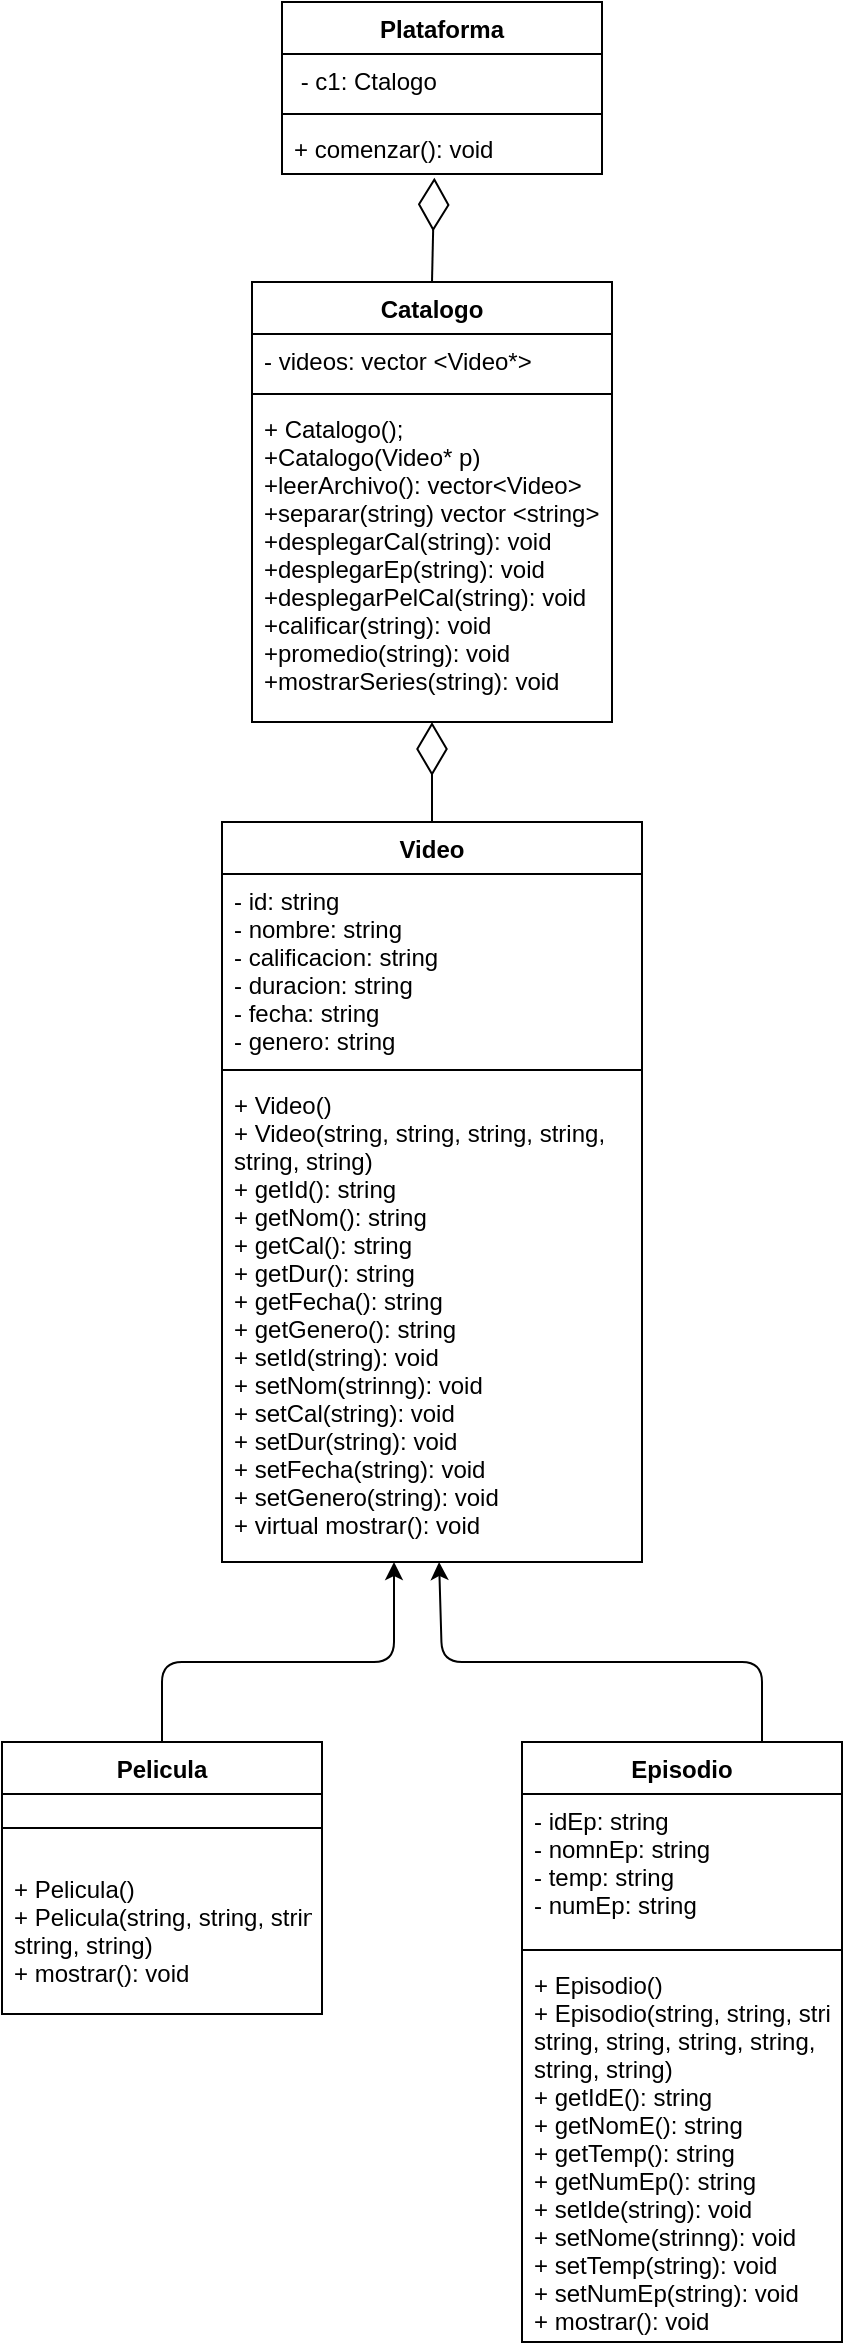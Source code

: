 <mxfile>
    <diagram id="5HoLz7BxKs2Qhsd8j-4-" name="Page-1">
        <mxGraphModel dx="343" dy="1669" grid="1" gridSize="10" guides="1" tooltips="1" connect="1" arrows="1" fold="1" page="1" pageScale="1" pageWidth="827" pageHeight="1169" math="0" shadow="0">
            <root>
                <mxCell id="0"/>
                <mxCell id="1" parent="0"/>
                <mxCell id="2" value="Video" style="swimlane;fontStyle=1;align=center;verticalAlign=top;childLayout=stackLayout;horizontal=1;startSize=26;horizontalStack=0;resizeParent=1;resizeParentMax=0;resizeLast=0;collapsible=1;marginBottom=0;" parent="1" vertex="1">
                    <mxGeometry x="290" y="400" width="210" height="370" as="geometry"/>
                </mxCell>
                <mxCell id="3" value="- id: string&#10;- nombre: string&#10;- calificacion: string&#10;- duracion: string&#10;- fecha: string&#10;- genero: string" style="text;strokeColor=none;fillColor=none;align=left;verticalAlign=top;spacingLeft=4;spacingRight=4;overflow=hidden;rotatable=0;points=[[0,0.5],[1,0.5]];portConstraint=eastwest;" parent="2" vertex="1">
                    <mxGeometry y="26" width="210" height="94" as="geometry"/>
                </mxCell>
                <mxCell id="4" value="" style="line;strokeWidth=1;fillColor=none;align=left;verticalAlign=middle;spacingTop=-1;spacingLeft=3;spacingRight=3;rotatable=0;labelPosition=right;points=[];portConstraint=eastwest;strokeColor=inherit;" parent="2" vertex="1">
                    <mxGeometry y="120" width="210" height="8" as="geometry"/>
                </mxCell>
                <mxCell id="5" value="+ Video()&#10;+ Video(string, string, string, string, &#10;string, string)&#10;+ getId(): string&#10;+ getNom(): string&#10;+ getCal(): string&#10;+ getDur(): string&#10;+ getFecha(): string&#10;+ getGenero(): string&#10;+ setId(string): void&#10;+ setNom(strinng): void&#10;+ setCal(string): void&#10;+ setDur(string): void&#10;+ setFecha(string): void&#10;+ setGenero(string): void&#10;+ virtual mostrar(): void&#10;" style="text;strokeColor=none;fillColor=none;align=left;verticalAlign=top;spacingLeft=4;spacingRight=4;overflow=hidden;rotatable=0;points=[[0,0.5],[1,0.5]];portConstraint=eastwest;fontStyle=0" parent="2" vertex="1">
                    <mxGeometry y="128" width="210" height="242" as="geometry"/>
                </mxCell>
                <mxCell id="30" style="edgeStyle=none;html=1;exitX=0.5;exitY=0;exitDx=0;exitDy=0;" edge="1" parent="1" source="6">
                    <mxGeometry relative="1" as="geometry">
                        <mxPoint x="376" y="770" as="targetPoint"/>
                        <Array as="points">
                            <mxPoint x="260" y="820"/>
                            <mxPoint x="376" y="820"/>
                        </Array>
                    </mxGeometry>
                </mxCell>
                <mxCell id="6" value="Pelicula&#10;" style="swimlane;fontStyle=1;align=center;verticalAlign=top;childLayout=stackLayout;horizontal=1;startSize=26;horizontalStack=0;resizeParent=1;resizeParentMax=0;resizeLast=0;collapsible=1;marginBottom=0;" parent="1" vertex="1">
                    <mxGeometry x="180" y="860" width="160" height="136" as="geometry"/>
                </mxCell>
                <mxCell id="8" value="" style="line;strokeWidth=1;fillColor=none;align=left;verticalAlign=middle;spacingTop=-1;spacingLeft=3;spacingRight=3;rotatable=0;labelPosition=right;points=[];portConstraint=eastwest;strokeColor=inherit;" parent="6" vertex="1">
                    <mxGeometry y="26" width="160" height="34" as="geometry"/>
                </mxCell>
                <mxCell id="9" value="+ Pelicula()&#10;+ Pelicula(string, string, string, string,&#10;string, string) &#10;+ mostrar(): void" style="text;strokeColor=none;fillColor=none;align=left;verticalAlign=top;spacingLeft=4;spacingRight=4;overflow=hidden;rotatable=0;points=[[0,0.5],[1,0.5]];portConstraint=eastwest;" parent="6" vertex="1">
                    <mxGeometry y="60" width="160" height="76" as="geometry"/>
                </mxCell>
                <mxCell id="26" style="edgeStyle=none;html=1;exitX=0.75;exitY=0;exitDx=0;exitDy=0;" edge="1" parent="1" source="14" target="5">
                    <mxGeometry relative="1" as="geometry">
                        <Array as="points">
                            <mxPoint x="560" y="820"/>
                            <mxPoint x="480" y="820"/>
                            <mxPoint x="400" y="820"/>
                        </Array>
                    </mxGeometry>
                </mxCell>
                <mxCell id="14" value="Episodio" style="swimlane;fontStyle=1;align=center;verticalAlign=top;childLayout=stackLayout;horizontal=1;startSize=26;horizontalStack=0;resizeParent=1;resizeParentMax=0;resizeLast=0;collapsible=1;marginBottom=0;" parent="1" vertex="1">
                    <mxGeometry x="440" y="860" width="160" height="300" as="geometry"/>
                </mxCell>
                <mxCell id="15" value="- idEp: string&#10;- nomnEp: string&#10;- temp: string&#10;- numEp: string" style="text;strokeColor=none;fillColor=none;align=left;verticalAlign=top;spacingLeft=4;spacingRight=4;overflow=hidden;rotatable=0;points=[[0,0.5],[1,0.5]];portConstraint=eastwest;" parent="14" vertex="1">
                    <mxGeometry y="26" width="160" height="74" as="geometry"/>
                </mxCell>
                <mxCell id="16" value="" style="line;strokeWidth=1;fillColor=none;align=left;verticalAlign=middle;spacingTop=-1;spacingLeft=3;spacingRight=3;rotatable=0;labelPosition=right;points=[];portConstraint=eastwest;strokeColor=inherit;" parent="14" vertex="1">
                    <mxGeometry y="100" width="160" height="8" as="geometry"/>
                </mxCell>
                <mxCell id="17" value="+ Episodio()&#10;+ Episodio(string, string, string, string,&#10;string, string, string, string,&#10;string, string)&#10;+ getIdE(): string&#10;+ getNomE(): string&#10;+ getTemp(): string&#10;+ getNumEp(): string&#10;+ setIde(string): void&#10;+ setNome(strinng): void&#10;+ setTemp(string): void&#10;+ setNumEp(string): void&#10;+ mostrar(): void&#10;" style="text;strokeColor=none;fillColor=none;align=left;verticalAlign=top;spacingLeft=4;spacingRight=4;overflow=hidden;rotatable=0;points=[[0,0.5],[1,0.5]];portConstraint=eastwest;" parent="14" vertex="1">
                    <mxGeometry y="108" width="160" height="192" as="geometry"/>
                </mxCell>
                <mxCell id="18" value="Catalogo" style="swimlane;fontStyle=1;align=center;verticalAlign=top;childLayout=stackLayout;horizontal=1;startSize=26;horizontalStack=0;resizeParent=1;resizeParentMax=0;resizeLast=0;collapsible=1;marginBottom=0;" parent="1" vertex="1">
                    <mxGeometry x="305" y="130" width="180" height="220" as="geometry"/>
                </mxCell>
                <mxCell id="19" value="- videos: vector &lt;Video*&gt;" style="text;strokeColor=none;fillColor=none;align=left;verticalAlign=top;spacingLeft=4;spacingRight=4;overflow=hidden;rotatable=0;points=[[0,0.5],[1,0.5]];portConstraint=eastwest;" parent="18" vertex="1">
                    <mxGeometry y="26" width="180" height="26" as="geometry"/>
                </mxCell>
                <mxCell id="20" value="" style="line;strokeWidth=1;fillColor=none;align=left;verticalAlign=middle;spacingTop=-1;spacingLeft=3;spacingRight=3;rotatable=0;labelPosition=right;points=[];portConstraint=eastwest;strokeColor=inherit;" parent="18" vertex="1">
                    <mxGeometry y="52" width="180" height="8" as="geometry"/>
                </mxCell>
                <mxCell id="21" value="+ Catalogo();&#10;+Catalogo(Video* p)&#10;+leerArchivo(): vector&lt;Video&gt;&#10;+separar(string) vector &lt;string&gt;&#10;+desplegarCal(string): void&#10;+desplegarEp(string): void&#10;+desplegarPelCal(string): void&#10;+calificar(string): void&#10;+promedio(string): void&#10;+mostrarSeries(string): void&#10;&#10;&#10;" style="text;strokeColor=none;fillColor=none;align=left;verticalAlign=top;spacingLeft=4;spacingRight=4;overflow=hidden;rotatable=0;points=[[0,0.5],[1,0.5]];portConstraint=eastwest;" parent="18" vertex="1">
                    <mxGeometry y="60" width="180" height="160" as="geometry"/>
                </mxCell>
                <mxCell id="22" value="Plataforma" style="swimlane;fontStyle=1;align=center;verticalAlign=top;childLayout=stackLayout;horizontal=1;startSize=26;horizontalStack=0;resizeParent=1;resizeParentMax=0;resizeLast=0;collapsible=1;marginBottom=0;" parent="1" vertex="1">
                    <mxGeometry x="320" y="-10" width="160" height="86" as="geometry"/>
                </mxCell>
                <mxCell id="23" value=" - c1: Ctalogo" style="text;strokeColor=none;fillColor=none;align=left;verticalAlign=top;spacingLeft=4;spacingRight=4;overflow=hidden;rotatable=0;points=[[0,0.5],[1,0.5]];portConstraint=eastwest;" parent="22" vertex="1">
                    <mxGeometry y="26" width="160" height="26" as="geometry"/>
                </mxCell>
                <mxCell id="24" value="" style="line;strokeWidth=1;fillColor=none;align=left;verticalAlign=middle;spacingTop=-1;spacingLeft=3;spacingRight=3;rotatable=0;labelPosition=right;points=[];portConstraint=eastwest;strokeColor=inherit;" parent="22" vertex="1">
                    <mxGeometry y="52" width="160" height="8" as="geometry"/>
                </mxCell>
                <mxCell id="25" value="+ comenzar(): void" style="text;strokeColor=none;fillColor=none;align=left;verticalAlign=top;spacingLeft=4;spacingRight=4;overflow=hidden;rotatable=0;points=[[0,0.5],[1,0.5]];portConstraint=eastwest;" parent="22" vertex="1">
                    <mxGeometry y="60" width="160" height="26" as="geometry"/>
                </mxCell>
                <mxCell id="31" value="" style="endArrow=diamondThin;endFill=0;endSize=24;html=1;exitX=0.5;exitY=0;exitDx=0;exitDy=0;" edge="1" parent="1" source="2" target="21">
                    <mxGeometry width="160" relative="1" as="geometry">
                        <mxPoint x="292.4" y="589.948" as="sourcePoint"/>
                        <mxPoint x="360" y="590" as="targetPoint"/>
                    </mxGeometry>
                </mxCell>
                <mxCell id="33" value="" style="endArrow=diamondThin;endFill=0;endSize=24;html=1;exitX=0.5;exitY=0;exitDx=0;exitDy=0;entryX=0.476;entryY=1.07;entryDx=0;entryDy=0;entryPerimeter=0;" edge="1" parent="1" source="18" target="25">
                    <mxGeometry width="160" relative="1" as="geometry">
                        <mxPoint x="390.0" y="224" as="sourcePoint"/>
                        <mxPoint x="390.0" y="140.0" as="targetPoint"/>
                    </mxGeometry>
                </mxCell>
            </root>
        </mxGraphModel>
    </diagram>
</mxfile>